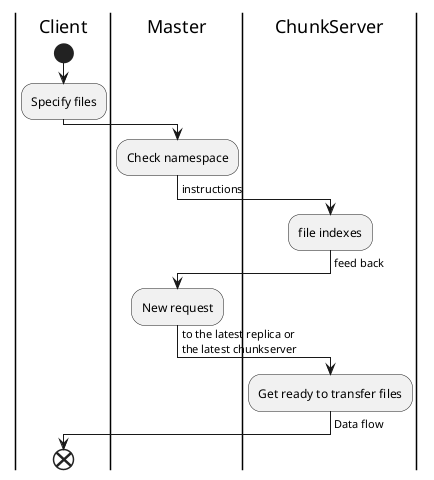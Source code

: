 @startuml "Download"

|Client|
start
:Specify files;

|Master|
:Check namespace;

|ChunkServer|
-> instructions;
:file indexes;

|Master|
-> feed back;
:New request;

|ChunkServer|
-> to the latest replica or 
the latest chunkserver;
:Get ready to transfer files;

|Client|
-> Data flow;
end
@enduml